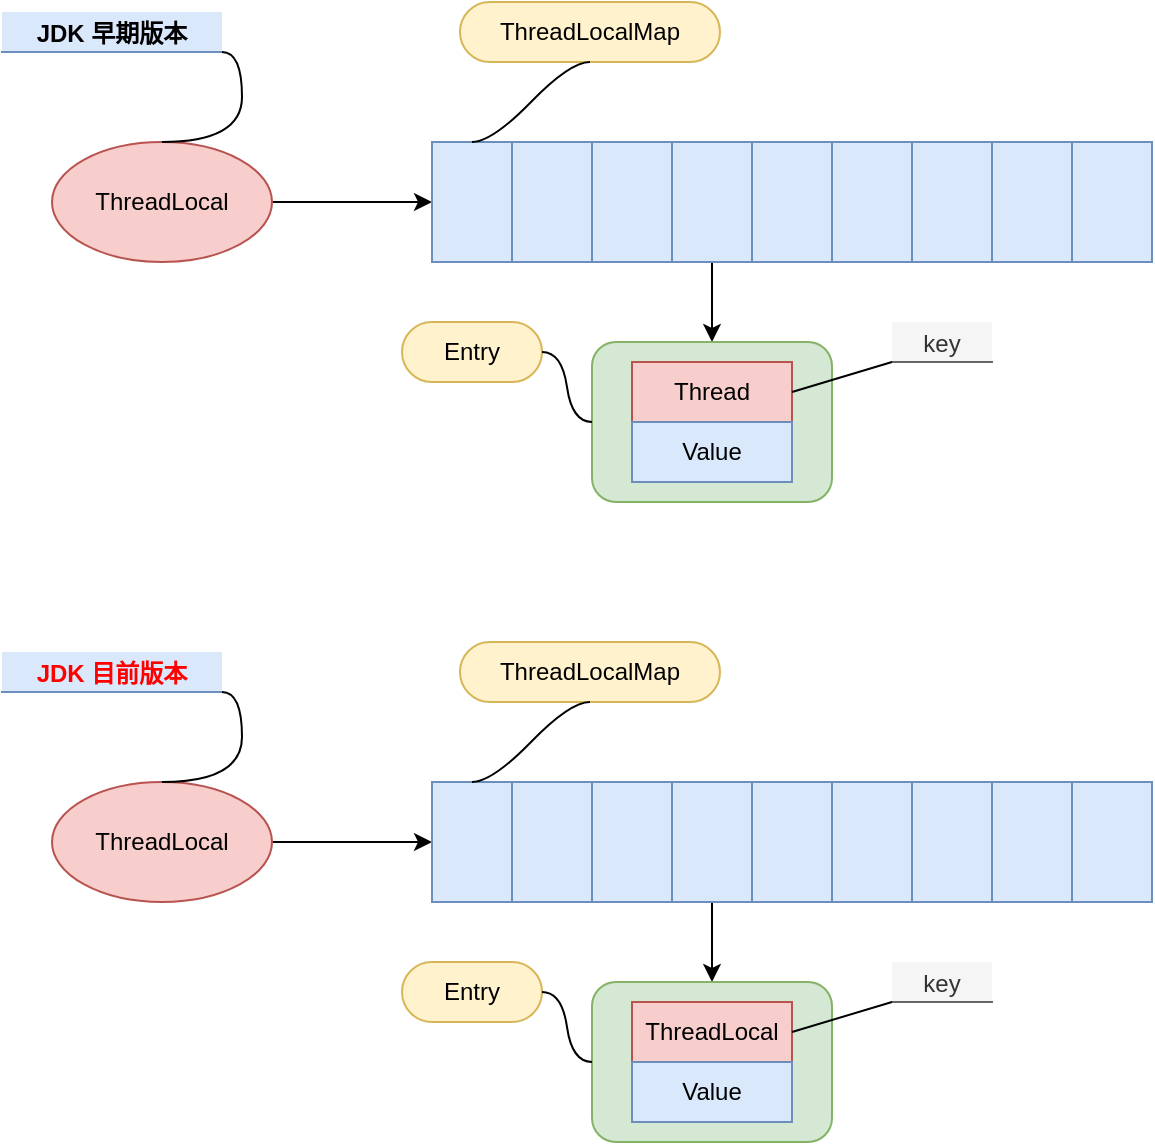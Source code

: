 <mxfile version="16.2.7" type="github">
  <diagram id="gVKG4Lb1eDx2sXfoTRez" name="Page-1">
    <mxGraphModel dx="1186" dy="654" grid="1" gridSize="10" guides="1" tooltips="1" connect="1" arrows="1" fold="1" page="1" pageScale="1" pageWidth="827" pageHeight="1169" math="0" shadow="0">
      <root>
        <mxCell id="0" />
        <mxCell id="1" parent="0" />
        <mxCell id="Zeel9Gy1W5gO2BfAkCkr-19" style="edgeStyle=orthogonalEdgeStyle;rounded=0;orthogonalLoop=1;jettySize=auto;html=1;exitX=1;exitY=0.5;exitDx=0;exitDy=0;entryX=0;entryY=0.5;entryDx=0;entryDy=0;" edge="1" parent="1" source="Zeel9Gy1W5gO2BfAkCkr-2" target="Zeel9Gy1W5gO2BfAkCkr-3">
          <mxGeometry relative="1" as="geometry" />
        </mxCell>
        <mxCell id="Zeel9Gy1W5gO2BfAkCkr-2" value="ThreadLocal" style="ellipse;whiteSpace=wrap;html=1;fillColor=#f8cecc;strokeColor=#b85450;" vertex="1" parent="1">
          <mxGeometry x="151" y="210" width="110" height="60" as="geometry" />
        </mxCell>
        <mxCell id="Zeel9Gy1W5gO2BfAkCkr-3" value="" style="rounded=0;whiteSpace=wrap;html=1;fillColor=#dae8fc;strokeColor=#6c8ebf;" vertex="1" parent="1">
          <mxGeometry x="341" y="210" width="40" height="60" as="geometry" />
        </mxCell>
        <mxCell id="Zeel9Gy1W5gO2BfAkCkr-4" value="" style="rounded=0;whiteSpace=wrap;html=1;fillColor=#dae8fc;strokeColor=#6c8ebf;" vertex="1" parent="1">
          <mxGeometry x="381" y="210" width="40" height="60" as="geometry" />
        </mxCell>
        <mxCell id="Zeel9Gy1W5gO2BfAkCkr-5" value="" style="rounded=0;whiteSpace=wrap;html=1;fillColor=#dae8fc;strokeColor=#6c8ebf;" vertex="1" parent="1">
          <mxGeometry x="421" y="210" width="40" height="60" as="geometry" />
        </mxCell>
        <mxCell id="Zeel9Gy1W5gO2BfAkCkr-16" style="edgeStyle=orthogonalEdgeStyle;rounded=0;orthogonalLoop=1;jettySize=auto;html=1;exitX=0.5;exitY=1;exitDx=0;exitDy=0;" edge="1" parent="1" source="Zeel9Gy1W5gO2BfAkCkr-6" target="Zeel9Gy1W5gO2BfAkCkr-15">
          <mxGeometry relative="1" as="geometry" />
        </mxCell>
        <mxCell id="Zeel9Gy1W5gO2BfAkCkr-6" value="" style="rounded=0;whiteSpace=wrap;html=1;fillColor=#dae8fc;strokeColor=#6c8ebf;" vertex="1" parent="1">
          <mxGeometry x="461" y="210" width="40" height="60" as="geometry" />
        </mxCell>
        <mxCell id="Zeel9Gy1W5gO2BfAkCkr-7" value="" style="rounded=0;whiteSpace=wrap;html=1;fillColor=#dae8fc;strokeColor=#6c8ebf;" vertex="1" parent="1">
          <mxGeometry x="501" y="210" width="40" height="60" as="geometry" />
        </mxCell>
        <mxCell id="Zeel9Gy1W5gO2BfAkCkr-8" value="" style="rounded=0;whiteSpace=wrap;html=1;fillColor=#dae8fc;strokeColor=#6c8ebf;" vertex="1" parent="1">
          <mxGeometry x="541" y="210" width="40" height="60" as="geometry" />
        </mxCell>
        <mxCell id="Zeel9Gy1W5gO2BfAkCkr-9" value="" style="rounded=0;whiteSpace=wrap;html=1;fillColor=#dae8fc;strokeColor=#6c8ebf;" vertex="1" parent="1">
          <mxGeometry x="581" y="210" width="40" height="60" as="geometry" />
        </mxCell>
        <mxCell id="Zeel9Gy1W5gO2BfAkCkr-10" value="" style="rounded=0;whiteSpace=wrap;html=1;fillColor=#dae8fc;strokeColor=#6c8ebf;" vertex="1" parent="1">
          <mxGeometry x="621" y="210" width="40" height="60" as="geometry" />
        </mxCell>
        <mxCell id="Zeel9Gy1W5gO2BfAkCkr-11" value="" style="rounded=0;whiteSpace=wrap;html=1;fillColor=#dae8fc;strokeColor=#6c8ebf;" vertex="1" parent="1">
          <mxGeometry x="661" y="210" width="40" height="60" as="geometry" />
        </mxCell>
        <mxCell id="Zeel9Gy1W5gO2BfAkCkr-13" value="ThreadLocalMap" style="whiteSpace=wrap;html=1;rounded=1;arcSize=50;align=center;verticalAlign=middle;strokeWidth=1;autosize=1;spacing=4;treeFolding=1;treeMoving=1;newEdgeStyle={&quot;edgeStyle&quot;:&quot;entityRelationEdgeStyle&quot;,&quot;startArrow&quot;:&quot;none&quot;,&quot;endArrow&quot;:&quot;none&quot;,&quot;segment&quot;:10,&quot;curved&quot;:1};fillColor=#fff2cc;strokeColor=#d6b656;" vertex="1" parent="1">
          <mxGeometry x="355" y="140" width="130" height="30" as="geometry" />
        </mxCell>
        <mxCell id="Zeel9Gy1W5gO2BfAkCkr-14" value="" style="edgeStyle=entityRelationEdgeStyle;startArrow=none;endArrow=none;segment=10;curved=1;rounded=0;exitX=0.5;exitY=0;exitDx=0;exitDy=0;entryX=0.5;entryY=1;entryDx=0;entryDy=0;" edge="1" target="Zeel9Gy1W5gO2BfAkCkr-13" parent="1" source="Zeel9Gy1W5gO2BfAkCkr-3">
          <mxGeometry relative="1" as="geometry">
            <mxPoint x="621" y="170" as="sourcePoint" />
          </mxGeometry>
        </mxCell>
        <mxCell id="Zeel9Gy1W5gO2BfAkCkr-15" value="" style="rounded=1;whiteSpace=wrap;html=1;fillColor=#d5e8d4;strokeColor=#82b366;" vertex="1" parent="1">
          <mxGeometry x="421" y="310" width="120" height="80" as="geometry" />
        </mxCell>
        <mxCell id="Zeel9Gy1W5gO2BfAkCkr-17" value="Entry" style="whiteSpace=wrap;html=1;rounded=1;arcSize=50;align=center;verticalAlign=middle;strokeWidth=1;autosize=1;spacing=4;treeFolding=1;treeMoving=1;newEdgeStyle={&quot;edgeStyle&quot;:&quot;entityRelationEdgeStyle&quot;,&quot;startArrow&quot;:&quot;none&quot;,&quot;endArrow&quot;:&quot;none&quot;,&quot;segment&quot;:10,&quot;curved&quot;:1};fillColor=#fff2cc;strokeColor=#d6b656;" vertex="1" parent="1">
          <mxGeometry x="326" y="300" width="70" height="30" as="geometry" />
        </mxCell>
        <mxCell id="Zeel9Gy1W5gO2BfAkCkr-18" value="" style="edgeStyle=entityRelationEdgeStyle;startArrow=none;endArrow=none;segment=10;curved=1;rounded=0;exitX=0;exitY=0.5;exitDx=0;exitDy=0;entryX=1;entryY=0.5;entryDx=0;entryDy=0;" edge="1" parent="1" target="Zeel9Gy1W5gO2BfAkCkr-17" source="Zeel9Gy1W5gO2BfAkCkr-15">
          <mxGeometry relative="1" as="geometry">
            <mxPoint x="197" y="400" as="sourcePoint" />
          </mxGeometry>
        </mxCell>
        <mxCell id="Zeel9Gy1W5gO2BfAkCkr-20" style="edgeStyle=orthogonalEdgeStyle;rounded=0;orthogonalLoop=1;jettySize=auto;html=1;exitX=1;exitY=0.5;exitDx=0;exitDy=0;entryX=0;entryY=0.5;entryDx=0;entryDy=0;" edge="1" parent="1" source="Zeel9Gy1W5gO2BfAkCkr-21" target="Zeel9Gy1W5gO2BfAkCkr-22">
          <mxGeometry relative="1" as="geometry" />
        </mxCell>
        <mxCell id="Zeel9Gy1W5gO2BfAkCkr-21" value="ThreadLocal" style="ellipse;whiteSpace=wrap;html=1;fillColor=#f8cecc;strokeColor=#b85450;" vertex="1" parent="1">
          <mxGeometry x="151" y="530" width="110" height="60" as="geometry" />
        </mxCell>
        <mxCell id="Zeel9Gy1W5gO2BfAkCkr-22" value="" style="rounded=0;whiteSpace=wrap;html=1;fillColor=#dae8fc;strokeColor=#6c8ebf;" vertex="1" parent="1">
          <mxGeometry x="341" y="530" width="40" height="60" as="geometry" />
        </mxCell>
        <mxCell id="Zeel9Gy1W5gO2BfAkCkr-23" value="" style="rounded=0;whiteSpace=wrap;html=1;fillColor=#dae8fc;strokeColor=#6c8ebf;" vertex="1" parent="1">
          <mxGeometry x="381" y="530" width="40" height="60" as="geometry" />
        </mxCell>
        <mxCell id="Zeel9Gy1W5gO2BfAkCkr-24" value="" style="rounded=0;whiteSpace=wrap;html=1;fillColor=#dae8fc;strokeColor=#6c8ebf;" vertex="1" parent="1">
          <mxGeometry x="421" y="530" width="40" height="60" as="geometry" />
        </mxCell>
        <mxCell id="Zeel9Gy1W5gO2BfAkCkr-25" style="edgeStyle=orthogonalEdgeStyle;rounded=0;orthogonalLoop=1;jettySize=auto;html=1;exitX=0.5;exitY=1;exitDx=0;exitDy=0;" edge="1" parent="1" source="Zeel9Gy1W5gO2BfAkCkr-26" target="Zeel9Gy1W5gO2BfAkCkr-34">
          <mxGeometry relative="1" as="geometry" />
        </mxCell>
        <mxCell id="Zeel9Gy1W5gO2BfAkCkr-26" value="" style="rounded=0;whiteSpace=wrap;html=1;fillColor=#dae8fc;strokeColor=#6c8ebf;" vertex="1" parent="1">
          <mxGeometry x="461" y="530" width="40" height="60" as="geometry" />
        </mxCell>
        <mxCell id="Zeel9Gy1W5gO2BfAkCkr-27" value="" style="rounded=0;whiteSpace=wrap;html=1;fillColor=#dae8fc;strokeColor=#6c8ebf;" vertex="1" parent="1">
          <mxGeometry x="501" y="530" width="40" height="60" as="geometry" />
        </mxCell>
        <mxCell id="Zeel9Gy1W5gO2BfAkCkr-28" value="" style="rounded=0;whiteSpace=wrap;html=1;fillColor=#dae8fc;strokeColor=#6c8ebf;" vertex="1" parent="1">
          <mxGeometry x="541" y="530" width="40" height="60" as="geometry" />
        </mxCell>
        <mxCell id="Zeel9Gy1W5gO2BfAkCkr-29" value="" style="rounded=0;whiteSpace=wrap;html=1;fillColor=#dae8fc;strokeColor=#6c8ebf;" vertex="1" parent="1">
          <mxGeometry x="581" y="530" width="40" height="60" as="geometry" />
        </mxCell>
        <mxCell id="Zeel9Gy1W5gO2BfAkCkr-30" value="" style="rounded=0;whiteSpace=wrap;html=1;fillColor=#dae8fc;strokeColor=#6c8ebf;" vertex="1" parent="1">
          <mxGeometry x="621" y="530" width="40" height="60" as="geometry" />
        </mxCell>
        <mxCell id="Zeel9Gy1W5gO2BfAkCkr-31" value="" style="rounded=0;whiteSpace=wrap;html=1;fillColor=#dae8fc;strokeColor=#6c8ebf;" vertex="1" parent="1">
          <mxGeometry x="661" y="530" width="40" height="60" as="geometry" />
        </mxCell>
        <mxCell id="Zeel9Gy1W5gO2BfAkCkr-32" value="ThreadLocalMap" style="whiteSpace=wrap;html=1;rounded=1;arcSize=50;align=center;verticalAlign=middle;strokeWidth=1;autosize=1;spacing=4;treeFolding=1;treeMoving=1;newEdgeStyle={&quot;edgeStyle&quot;:&quot;entityRelationEdgeStyle&quot;,&quot;startArrow&quot;:&quot;none&quot;,&quot;endArrow&quot;:&quot;none&quot;,&quot;segment&quot;:10,&quot;curved&quot;:1};fillColor=#fff2cc;strokeColor=#d6b656;" vertex="1" parent="1">
          <mxGeometry x="355" y="460" width="130" height="30" as="geometry" />
        </mxCell>
        <mxCell id="Zeel9Gy1W5gO2BfAkCkr-33" value="" style="edgeStyle=entityRelationEdgeStyle;startArrow=none;endArrow=none;segment=10;curved=1;rounded=0;exitX=0.5;exitY=0;exitDx=0;exitDy=0;entryX=0.5;entryY=1;entryDx=0;entryDy=0;" edge="1" parent="1" source="Zeel9Gy1W5gO2BfAkCkr-22" target="Zeel9Gy1W5gO2BfAkCkr-32">
          <mxGeometry relative="1" as="geometry">
            <mxPoint x="621" y="490" as="sourcePoint" />
          </mxGeometry>
        </mxCell>
        <mxCell id="Zeel9Gy1W5gO2BfAkCkr-34" value="" style="rounded=1;whiteSpace=wrap;html=1;fillColor=#d5e8d4;strokeColor=#82b366;" vertex="1" parent="1">
          <mxGeometry x="421" y="630" width="120" height="80" as="geometry" />
        </mxCell>
        <mxCell id="Zeel9Gy1W5gO2BfAkCkr-35" value="Entry" style="whiteSpace=wrap;html=1;rounded=1;arcSize=50;align=center;verticalAlign=middle;strokeWidth=1;autosize=1;spacing=4;treeFolding=1;treeMoving=1;newEdgeStyle={&quot;edgeStyle&quot;:&quot;entityRelationEdgeStyle&quot;,&quot;startArrow&quot;:&quot;none&quot;,&quot;endArrow&quot;:&quot;none&quot;,&quot;segment&quot;:10,&quot;curved&quot;:1};fillColor=#fff2cc;strokeColor=#d6b656;" vertex="1" parent="1">
          <mxGeometry x="326" y="620" width="70" height="30" as="geometry" />
        </mxCell>
        <mxCell id="Zeel9Gy1W5gO2BfAkCkr-36" value="" style="edgeStyle=entityRelationEdgeStyle;startArrow=none;endArrow=none;segment=10;curved=1;rounded=0;exitX=0;exitY=0.5;exitDx=0;exitDy=0;entryX=1;entryY=0.5;entryDx=0;entryDy=0;" edge="1" parent="1" source="Zeel9Gy1W5gO2BfAkCkr-34" target="Zeel9Gy1W5gO2BfAkCkr-35">
          <mxGeometry relative="1" as="geometry">
            <mxPoint x="197" y="720" as="sourcePoint" />
          </mxGeometry>
        </mxCell>
        <mxCell id="Zeel9Gy1W5gO2BfAkCkr-37" value="JDK 早期版本" style="whiteSpace=wrap;html=1;shape=partialRectangle;top=0;left=0;bottom=1;right=0;points=[[0,1],[1,1]];fillColor=#dae8fc;align=center;verticalAlign=bottom;routingCenterY=0.5;snapToPoint=1;recursiveResize=0;autosize=1;treeFolding=1;treeMoving=1;newEdgeStyle={&quot;edgeStyle&quot;:&quot;entityRelationEdgeStyle&quot;,&quot;startArrow&quot;:&quot;none&quot;,&quot;endArrow&quot;:&quot;none&quot;,&quot;segment&quot;:10,&quot;curved&quot;:1};fontStyle=1;strokeColor=#6c8ebf;" vertex="1" parent="1">
          <mxGeometry x="126" y="145" width="110" height="20" as="geometry" />
        </mxCell>
        <mxCell id="Zeel9Gy1W5gO2BfAkCkr-38" value="" style="edgeStyle=entityRelationEdgeStyle;startArrow=none;endArrow=none;segment=10;curved=1;rounded=0;exitX=0.5;exitY=0;exitDx=0;exitDy=0;" edge="1" target="Zeel9Gy1W5gO2BfAkCkr-37" parent="1" source="Zeel9Gy1W5gO2BfAkCkr-2">
          <mxGeometry relative="1" as="geometry">
            <mxPoint x="561" y="185" as="sourcePoint" />
          </mxGeometry>
        </mxCell>
        <mxCell id="Zeel9Gy1W5gO2BfAkCkr-39" value="JDK 目前版本" style="whiteSpace=wrap;html=1;shape=partialRectangle;top=0;left=0;bottom=1;right=0;points=[[0,1],[1,1]];fillColor=#dae8fc;align=center;verticalAlign=bottom;routingCenterY=0.5;snapToPoint=1;recursiveResize=0;autosize=1;treeFolding=1;treeMoving=1;newEdgeStyle={&quot;edgeStyle&quot;:&quot;entityRelationEdgeStyle&quot;,&quot;startArrow&quot;:&quot;none&quot;,&quot;endArrow&quot;:&quot;none&quot;,&quot;segment&quot;:10,&quot;curved&quot;:1};fontStyle=1;strokeColor=#6c8ebf;fontColor=#FF0000;" vertex="1" parent="1">
          <mxGeometry x="126" y="465" width="110" height="20" as="geometry" />
        </mxCell>
        <mxCell id="Zeel9Gy1W5gO2BfAkCkr-40" value="" style="edgeStyle=entityRelationEdgeStyle;startArrow=none;endArrow=none;segment=10;curved=1;rounded=0;exitX=0.5;exitY=0;exitDx=0;exitDy=0;" edge="1" parent="1" target="Zeel9Gy1W5gO2BfAkCkr-39" source="Zeel9Gy1W5gO2BfAkCkr-21">
          <mxGeometry relative="1" as="geometry">
            <mxPoint x="271" y="520" as="sourcePoint" />
          </mxGeometry>
        </mxCell>
        <mxCell id="Zeel9Gy1W5gO2BfAkCkr-41" value="Thread" style="rounded=0;whiteSpace=wrap;html=1;fillColor=#f8cecc;strokeColor=#b85450;" vertex="1" parent="1">
          <mxGeometry x="441" y="320" width="80" height="30" as="geometry" />
        </mxCell>
        <mxCell id="Zeel9Gy1W5gO2BfAkCkr-42" value="Value" style="rounded=0;whiteSpace=wrap;html=1;fillColor=#dae8fc;strokeColor=#6c8ebf;" vertex="1" parent="1">
          <mxGeometry x="441" y="350" width="80" height="30" as="geometry" />
        </mxCell>
        <mxCell id="Zeel9Gy1W5gO2BfAkCkr-43" value="ThreadLocal" style="rounded=0;whiteSpace=wrap;html=1;fillColor=#f8cecc;strokeColor=#b85450;" vertex="1" parent="1">
          <mxGeometry x="441" y="640" width="80" height="30" as="geometry" />
        </mxCell>
        <mxCell id="Zeel9Gy1W5gO2BfAkCkr-44" value="Value" style="rounded=0;whiteSpace=wrap;html=1;fillColor=#dae8fc;strokeColor=#6c8ebf;" vertex="1" parent="1">
          <mxGeometry x="441" y="670" width="80" height="30" as="geometry" />
        </mxCell>
        <mxCell id="Zeel9Gy1W5gO2BfAkCkr-52" value="key" style="whiteSpace=wrap;html=1;shape=partialRectangle;top=0;left=0;bottom=1;right=0;points=[[0,1],[1,1]];fillColor=#f5f5f5;align=center;verticalAlign=bottom;routingCenterY=0.5;snapToPoint=1;recursiveResize=0;autosize=1;treeFolding=1;treeMoving=1;newEdgeStyle={&quot;edgeStyle&quot;:&quot;entityRelationEdgeStyle&quot;,&quot;startArrow&quot;:&quot;none&quot;,&quot;endArrow&quot;:&quot;none&quot;,&quot;segment&quot;:10,&quot;curved&quot;:1};fontColor=#333333;strokeColor=#666666;" vertex="1" parent="1">
          <mxGeometry x="571" y="300" width="50" height="20" as="geometry" />
        </mxCell>
        <mxCell id="Zeel9Gy1W5gO2BfAkCkr-53" value="" style="startArrow=none;endArrow=none;segment=10;rounded=0;fontColor=#000000;exitX=1;exitY=0.5;exitDx=0;exitDy=0;" edge="1" target="Zeel9Gy1W5gO2BfAkCkr-52" parent="1" source="Zeel9Gy1W5gO2BfAkCkr-41">
          <mxGeometry relative="1" as="geometry">
            <mxPoint x="600" y="350" as="sourcePoint" />
          </mxGeometry>
        </mxCell>
        <mxCell id="Zeel9Gy1W5gO2BfAkCkr-57" value="key" style="whiteSpace=wrap;html=1;shape=partialRectangle;top=0;left=0;bottom=1;right=0;points=[[0,1],[1,1]];fillColor=#f5f5f5;align=center;verticalAlign=bottom;routingCenterY=0.5;snapToPoint=1;recursiveResize=0;autosize=1;treeFolding=1;treeMoving=1;newEdgeStyle={&quot;edgeStyle&quot;:&quot;entityRelationEdgeStyle&quot;,&quot;startArrow&quot;:&quot;none&quot;,&quot;endArrow&quot;:&quot;none&quot;,&quot;segment&quot;:10,&quot;curved&quot;:1};fontColor=#333333;strokeColor=#666666;" vertex="1" parent="1">
          <mxGeometry x="571" y="620" width="50" height="20" as="geometry" />
        </mxCell>
        <mxCell id="Zeel9Gy1W5gO2BfAkCkr-58" value="" style="startArrow=none;endArrow=none;segment=10;rounded=0;fontColor=#000000;exitX=1;exitY=0.5;exitDx=0;exitDy=0;" edge="1" parent="1" target="Zeel9Gy1W5gO2BfAkCkr-57" source="Zeel9Gy1W5gO2BfAkCkr-43">
          <mxGeometry relative="1" as="geometry">
            <mxPoint x="560" y="655" as="sourcePoint" />
          </mxGeometry>
        </mxCell>
      </root>
    </mxGraphModel>
  </diagram>
</mxfile>
